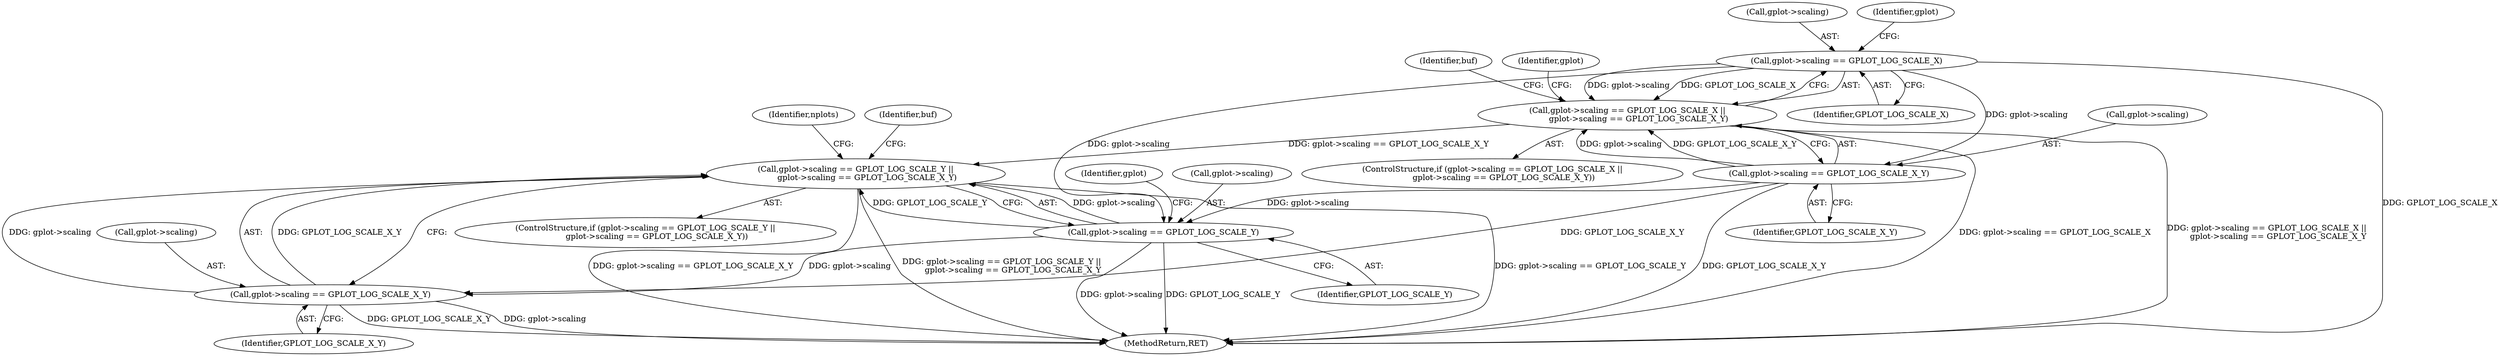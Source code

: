 digraph "0_leptonica_ee301cb2029db8a6289c5295daa42bba7715e99a_2@pointer" {
"1000253" [label="(Call,gplot->scaling == GPLOT_LOG_SCALE_X)"];
"1000252" [label="(Call,gplot->scaling == GPLOT_LOG_SCALE_X ||\n         gplot->scaling == GPLOT_LOG_SCALE_X_Y)"];
"1000275" [label="(Call,gplot->scaling == GPLOT_LOG_SCALE_Y ||\n         gplot->scaling == GPLOT_LOG_SCALE_X_Y)"];
"1000258" [label="(Call,gplot->scaling == GPLOT_LOG_SCALE_X_Y)"];
"1000276" [label="(Call,gplot->scaling == GPLOT_LOG_SCALE_Y)"];
"1000281" [label="(Call,gplot->scaling == GPLOT_LOG_SCALE_X_Y)"];
"1000281" [label="(Call,gplot->scaling == GPLOT_LOG_SCALE_X_Y)"];
"1000259" [label="(Call,gplot->scaling)"];
"1000283" [label="(Identifier,gplot)"];
"1000282" [label="(Call,gplot->scaling)"];
"1000265" [label="(Identifier,buf)"];
"1000251" [label="(ControlStructure,if (gplot->scaling == GPLOT_LOG_SCALE_X ||\n         gplot->scaling == GPLOT_LOG_SCALE_X_Y))"];
"1000253" [label="(Call,gplot->scaling == GPLOT_LOG_SCALE_X)"];
"1000258" [label="(Call,gplot->scaling == GPLOT_LOG_SCALE_X_Y)"];
"1000254" [label="(Call,gplot->scaling)"];
"1000257" [label="(Identifier,GPLOT_LOG_SCALE_X)"];
"1000275" [label="(Call,gplot->scaling == GPLOT_LOG_SCALE_Y ||\n         gplot->scaling == GPLOT_LOG_SCALE_X_Y)"];
"1000280" [label="(Identifier,GPLOT_LOG_SCALE_Y)"];
"1000260" [label="(Identifier,gplot)"];
"1000252" [label="(Call,gplot->scaling == GPLOT_LOG_SCALE_X ||\n         gplot->scaling == GPLOT_LOG_SCALE_X_Y)"];
"1000274" [label="(ControlStructure,if (gplot->scaling == GPLOT_LOG_SCALE_Y ||\n         gplot->scaling == GPLOT_LOG_SCALE_X_Y))"];
"1000298" [label="(Identifier,nplots)"];
"1000276" [label="(Call,gplot->scaling == GPLOT_LOG_SCALE_Y)"];
"1000285" [label="(Identifier,GPLOT_LOG_SCALE_X_Y)"];
"1000288" [label="(Identifier,buf)"];
"1000278" [label="(Identifier,gplot)"];
"1000277" [label="(Call,gplot->scaling)"];
"1000434" [label="(MethodReturn,RET)"];
"1000262" [label="(Identifier,GPLOT_LOG_SCALE_X_Y)"];
"1000253" -> "1000252"  [label="AST: "];
"1000253" -> "1000257"  [label="CFG: "];
"1000254" -> "1000253"  [label="AST: "];
"1000257" -> "1000253"  [label="AST: "];
"1000260" -> "1000253"  [label="CFG: "];
"1000252" -> "1000253"  [label="CFG: "];
"1000253" -> "1000434"  [label="DDG: GPLOT_LOG_SCALE_X"];
"1000253" -> "1000252"  [label="DDG: gplot->scaling"];
"1000253" -> "1000252"  [label="DDG: GPLOT_LOG_SCALE_X"];
"1000253" -> "1000258"  [label="DDG: gplot->scaling"];
"1000253" -> "1000276"  [label="DDG: gplot->scaling"];
"1000252" -> "1000251"  [label="AST: "];
"1000252" -> "1000258"  [label="CFG: "];
"1000258" -> "1000252"  [label="AST: "];
"1000265" -> "1000252"  [label="CFG: "];
"1000278" -> "1000252"  [label="CFG: "];
"1000252" -> "1000434"  [label="DDG: gplot->scaling == GPLOT_LOG_SCALE_X"];
"1000252" -> "1000434"  [label="DDG: gplot->scaling == GPLOT_LOG_SCALE_X ||\n         gplot->scaling == GPLOT_LOG_SCALE_X_Y"];
"1000258" -> "1000252"  [label="DDG: gplot->scaling"];
"1000258" -> "1000252"  [label="DDG: GPLOT_LOG_SCALE_X_Y"];
"1000252" -> "1000275"  [label="DDG: gplot->scaling == GPLOT_LOG_SCALE_X_Y"];
"1000275" -> "1000274"  [label="AST: "];
"1000275" -> "1000276"  [label="CFG: "];
"1000275" -> "1000281"  [label="CFG: "];
"1000276" -> "1000275"  [label="AST: "];
"1000281" -> "1000275"  [label="AST: "];
"1000288" -> "1000275"  [label="CFG: "];
"1000298" -> "1000275"  [label="CFG: "];
"1000275" -> "1000434"  [label="DDG: gplot->scaling == GPLOT_LOG_SCALE_Y ||\n         gplot->scaling == GPLOT_LOG_SCALE_X_Y"];
"1000275" -> "1000434"  [label="DDG: gplot->scaling == GPLOT_LOG_SCALE_Y"];
"1000275" -> "1000434"  [label="DDG: gplot->scaling == GPLOT_LOG_SCALE_X_Y"];
"1000276" -> "1000275"  [label="DDG: gplot->scaling"];
"1000276" -> "1000275"  [label="DDG: GPLOT_LOG_SCALE_Y"];
"1000281" -> "1000275"  [label="DDG: gplot->scaling"];
"1000281" -> "1000275"  [label="DDG: GPLOT_LOG_SCALE_X_Y"];
"1000258" -> "1000262"  [label="CFG: "];
"1000259" -> "1000258"  [label="AST: "];
"1000262" -> "1000258"  [label="AST: "];
"1000258" -> "1000434"  [label="DDG: GPLOT_LOG_SCALE_X_Y"];
"1000258" -> "1000276"  [label="DDG: gplot->scaling"];
"1000258" -> "1000281"  [label="DDG: GPLOT_LOG_SCALE_X_Y"];
"1000276" -> "1000280"  [label="CFG: "];
"1000277" -> "1000276"  [label="AST: "];
"1000280" -> "1000276"  [label="AST: "];
"1000283" -> "1000276"  [label="CFG: "];
"1000276" -> "1000434"  [label="DDG: GPLOT_LOG_SCALE_Y"];
"1000276" -> "1000434"  [label="DDG: gplot->scaling"];
"1000276" -> "1000281"  [label="DDG: gplot->scaling"];
"1000281" -> "1000285"  [label="CFG: "];
"1000282" -> "1000281"  [label="AST: "];
"1000285" -> "1000281"  [label="AST: "];
"1000281" -> "1000434"  [label="DDG: GPLOT_LOG_SCALE_X_Y"];
"1000281" -> "1000434"  [label="DDG: gplot->scaling"];
}
